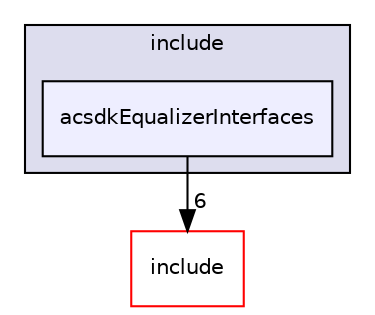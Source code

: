 digraph "/workplace/avs-device-sdk/capabilities/Equalizer/acsdkEqualizerInterfaces/test/include/acsdkEqualizerInterfaces" {
  compound=true
  node [ fontsize="10", fontname="Helvetica"];
  edge [ labelfontsize="10", labelfontname="Helvetica"];
  subgraph clusterdir_7c0d3db0d246bbf21ef4b4501fddbc0c {
    graph [ bgcolor="#ddddee", pencolor="black", label="include" fontname="Helvetica", fontsize="10", URL="dir_7c0d3db0d246bbf21ef4b4501fddbc0c.html"]
  dir_b48f9ef5ca8232f2436122b76969bd30 [shape=box, label="acsdkEqualizerInterfaces", style="filled", fillcolor="#eeeeff", pencolor="black", URL="dir_b48f9ef5ca8232f2436122b76969bd30.html"];
  }
  dir_b9b4e583bc1ae50910ec521d666a459f [shape=box label="include" fillcolor="white" style="filled" color="red" URL="dir_b9b4e583bc1ae50910ec521d666a459f.html"];
  dir_b48f9ef5ca8232f2436122b76969bd30->dir_b9b4e583bc1ae50910ec521d666a459f [headlabel="6", labeldistance=1.5 headhref="dir_000325_000321.html"];
}
